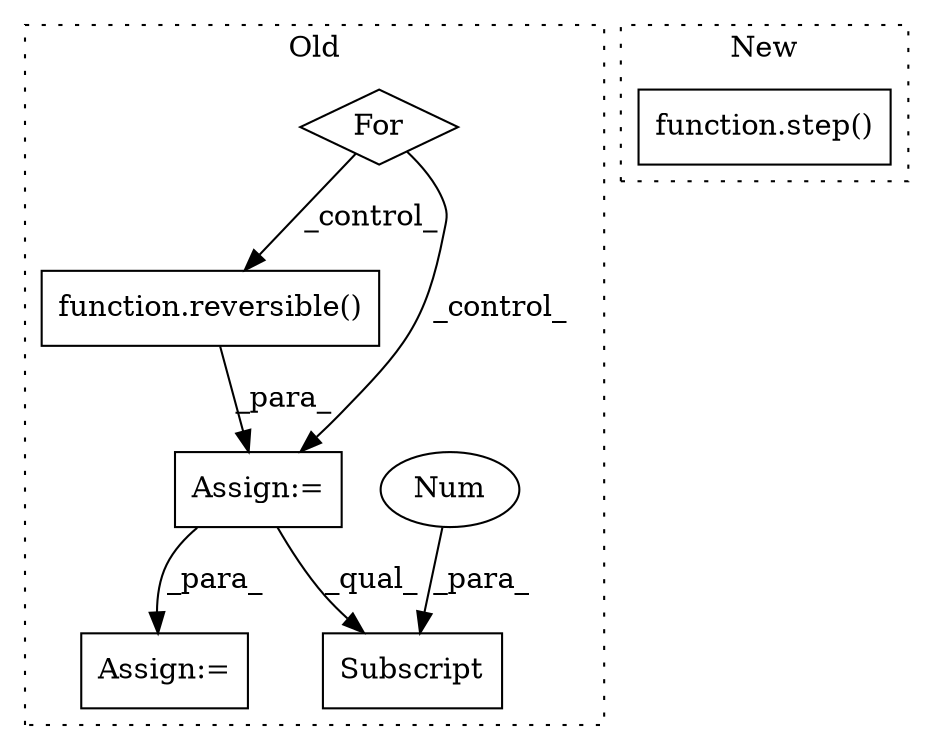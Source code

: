 digraph G {
subgraph cluster0 {
1 [label="Subscript" a="63" s="11217,0" l="6,0" shape="box"];
3 [label="Num" a="76" s="11221" l="1" shape="ellipse"];
4 [label="function.reversible()" a="75" s="11065,11123" l="11,1" shape="box"];
5 [label="Assign:=" a="68" s="11062" l="3" shape="box"];
6 [label="For" a="107" s="11018,11049" l="4,10" shape="diamond"];
7 [label="Assign:=" a="68" s="11214" l="3" shape="box"];
label = "Old";
style="dotted";
}
subgraph cluster1 {
2 [label="function.step()" a="75" s="11033,11041" l="5,1" shape="box"];
label = "New";
style="dotted";
}
3 -> 1 [label="_para_"];
4 -> 5 [label="_para_"];
5 -> 7 [label="_para_"];
5 -> 1 [label="_qual_"];
6 -> 4 [label="_control_"];
6 -> 5 [label="_control_"];
}